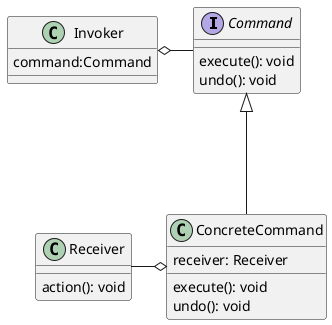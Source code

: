 @startuml

Interface Command{
    execute(): void
    undo(): void
}

class ConcreteCommand{
    receiver: Receiver
    execute(): void
    undo(): void
}

class Receiver{
    action(): void
}

class Invoker{
    command:Command
}

'class Client

Invoker o---right- Command
Command <|-down-- ConcreteCommand
ConcreteCommand o--left- Receiver

@enduml